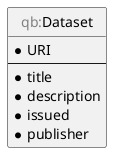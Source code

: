 @startuml
hide circle
entity "<color:grey>qb:</color>Dataset" as ds {
* URI
--
* title
* description
* issued
* publisher
}
@enduml